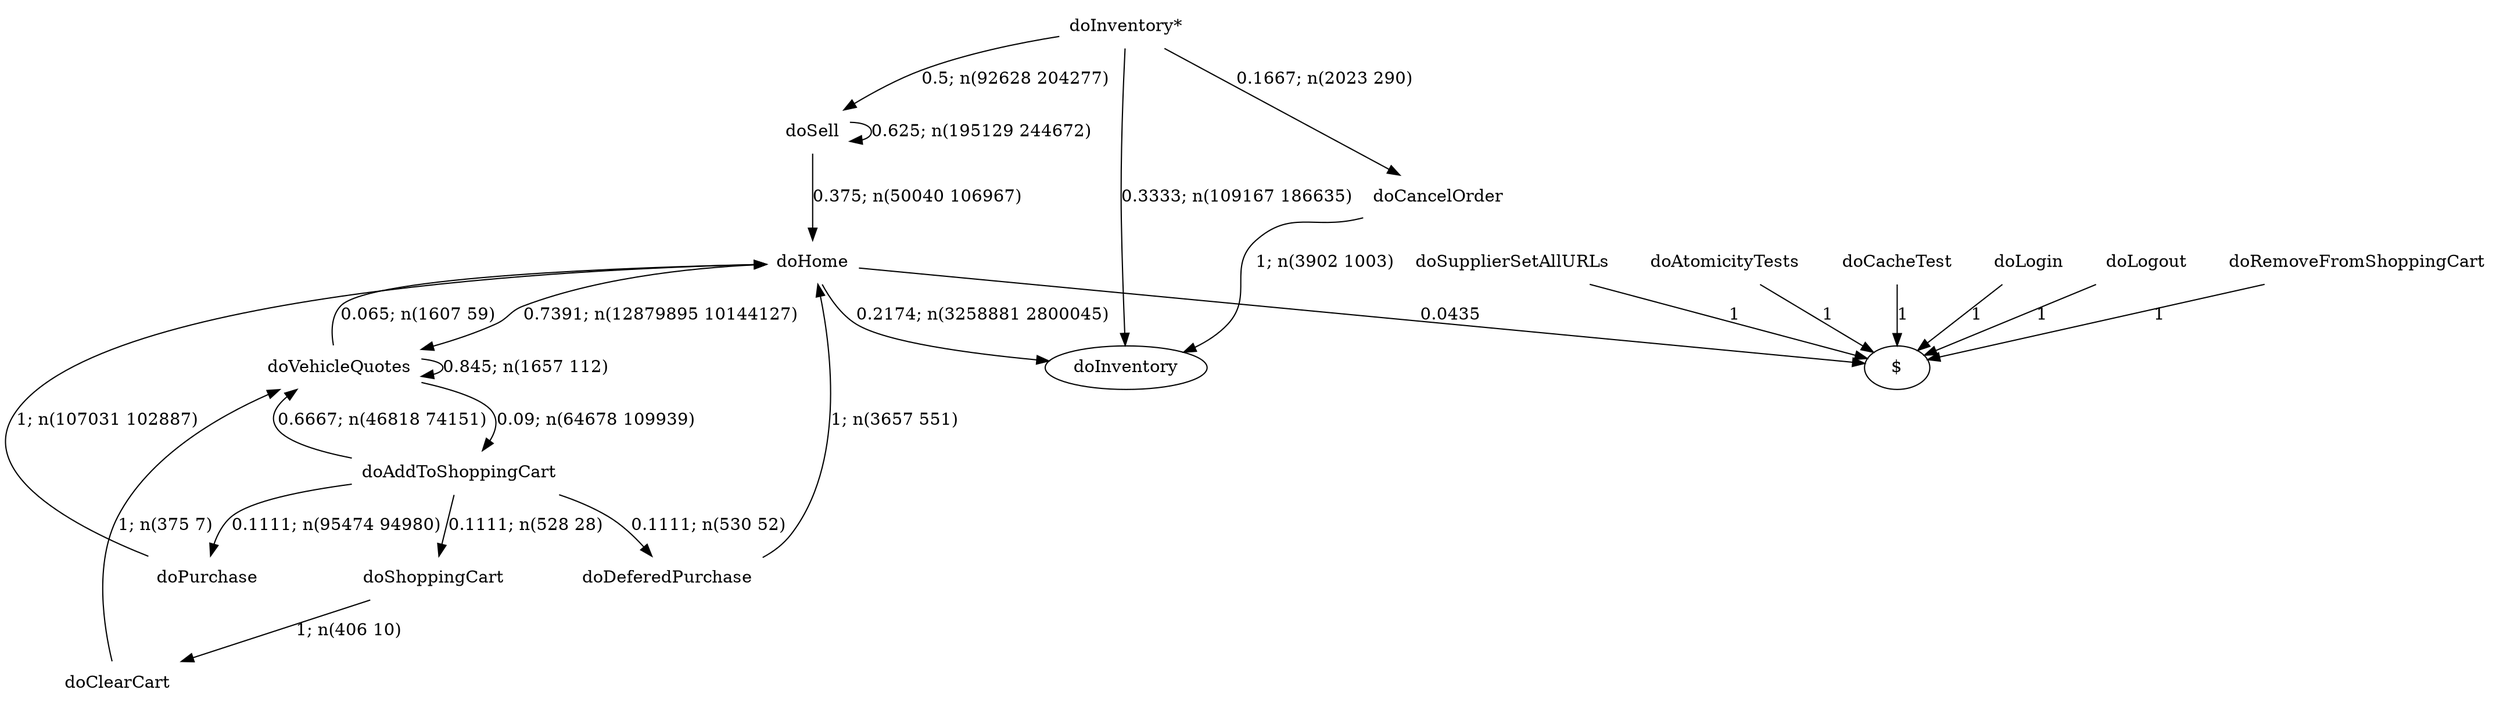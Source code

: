 digraph G {"doInventory*" [label="doInventory*",shape=none];"doSupplierSetAllURLs" [label="doSupplierSetAllURLs",shape=none];"doAtomicityTests" [label="doAtomicityTests",shape=none];"doCacheTest" [label="doCacheTest",shape=none];"doLogin" [label="doLogin",shape=none];"doVehicleQuotes" [label="doVehicleQuotes",shape=none];"doAddToShoppingCart" [label="doAddToShoppingCart",shape=none];"doDeferedPurchase" [label="doDeferedPurchase",shape=none];"doHome" [label="doHome",shape=none];"doShoppingCart" [label="doShoppingCart",shape=none];"doClearCart" [label="doClearCart",shape=none];"doPurchase" [label="doPurchase",shape=none];"doSell" [label="doSell",shape=none];"doLogout" [label="doLogout",shape=none];"doCancelOrder" [label="doCancelOrder",shape=none];"doRemoveFromShoppingCart" [label="doRemoveFromShoppingCart",shape=none];"doInventory*"->"doInventory" [style=solid,label="0.3333; n(109167 186635)"];"doInventory*"->"doSell" [style=solid,label="0.5; n(92628 204277)"];"doInventory*"->"doCancelOrder" [style=solid,label="0.1667; n(2023 290)"];"doSupplierSetAllURLs"->"$" [style=solid,label="1"];"doAtomicityTests"->"$" [style=solid,label="1"];"doCacheTest"->"$" [style=solid,label="1"];"doLogin"->"$" [style=solid,label="1"];"doVehicleQuotes"->"doVehicleQuotes" [style=solid,label="0.845; n(1657 112)"];"doVehicleQuotes"->"doAddToShoppingCart" [style=solid,label="0.09; n(64678 109939)"];"doVehicleQuotes"->"doHome" [style=solid,label="0.065; n(1607 59)"];"doAddToShoppingCart"->"doVehicleQuotes" [style=solid,label="0.6667; n(46818 74151)"];"doAddToShoppingCart"->"doDeferedPurchase" [style=solid,label="0.1111; n(530 52)"];"doAddToShoppingCart"->"doShoppingCart" [style=solid,label="0.1111; n(528 28)"];"doAddToShoppingCart"->"doPurchase" [style=solid,label="0.1111; n(95474 94980)"];"doDeferedPurchase"->"doHome" [style=solid,label="1; n(3657 551)"];"doHome"->"doInventory" [style=solid,label="0.2174; n(3258881 2800045)"];"doHome"->"doVehicleQuotes" [style=solid,label="0.7391; n(12879895 10144127)"];"doHome"->"$" [style=solid,label="0.0435"];"doShoppingCart"->"doClearCart" [style=solid,label="1; n(406 10)"];"doClearCart"->"doVehicleQuotes" [style=solid,label="1; n(375 7)"];"doPurchase"->"doHome" [style=solid,label="1; n(107031 102887)"];"doSell"->"doHome" [style=solid,label="0.375; n(50040 106967)"];"doSell"->"doSell" [style=solid,label="0.625; n(195129 244672)"];"doLogout"->"$" [style=solid,label="1"];"doCancelOrder"->"doInventory" [style=solid,label="1; n(3902 1003)"];"doRemoveFromShoppingCart"->"$" [style=solid,label="1"];}